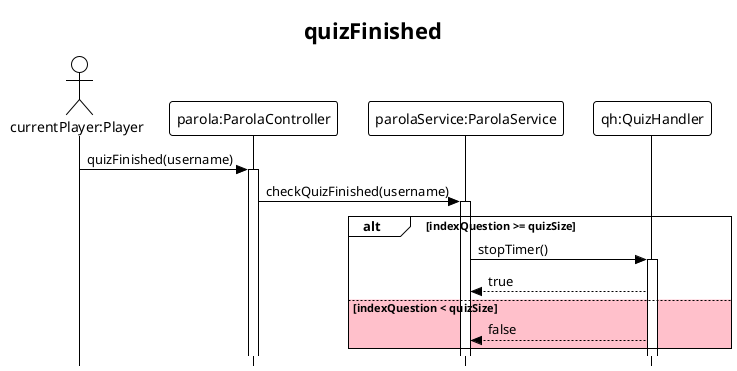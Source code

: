 @startuml
!theme plain
skinparam style strictuml

title quizFinished

actor "currentPlayer:Player" as player

player -> "parola:ParolaController" ++ : quizFinished(username)


"parola:ParolaController" -> "parolaService:ParolaService" ++: checkQuizFinished(username)
  alt indexQuestion >= quizSize
"parolaService:ParolaService" -> "qh:QuizHandler" ++: stopTimer()
"qh:QuizHandler" --> "parolaService:ParolaService" : true
  else #Pink indexQuestion < quizSize
  "qh:QuizHandler" --> "parolaService:ParolaService" : false
end

@enduml